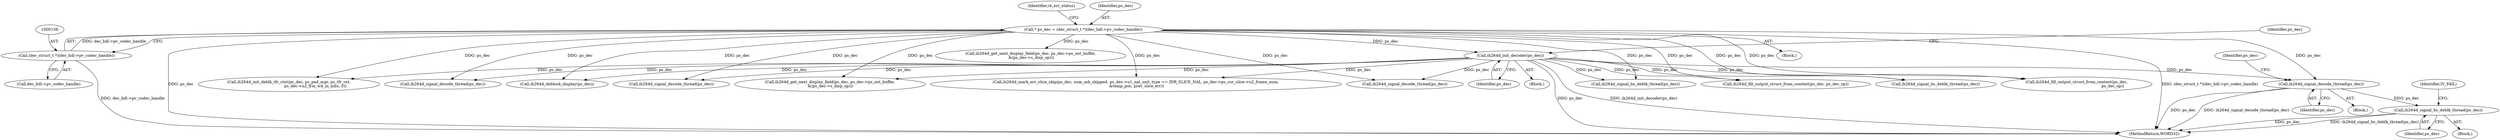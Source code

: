 digraph "0_Android_7554755536019e439433c515eeb44e701fb3bfb2@pointer" {
"1001193" [label="(Call,ih264d_signal_bs_deblk_thread(ps_dec))"];
"1001184" [label="(Call,ih264d_signal_decode_thread(ps_dec))"];
"1000896" [label="(Call,ih264d_init_decoder(ps_dec))"];
"1000153" [label="(Call,* ps_dec = (dec_struct_t *)(dec_hdl->pv_codec_handle))"];
"1000155" [label="(Call,(dec_struct_t *)(dec_hdl->pv_codec_handle))"];
"1001647" [label="(Call,ih264d_init_deblk_tfr_ctxt(ps_dec, ps_pad_mgr, ps_tfr_cxt,\n                                           ps_dec->u2_frm_wd_in_mbs, 0))"];
"1000157" [label="(Call,dec_hdl->pv_codec_handle)"];
"1001514" [label="(Call,ih264d_mark_err_slice_skip(ps_dec, num_mb_skipped, ps_dec->u1_nal_unit_type == IDR_SLICE_NAL, ps_dec->ps_cur_slice->u2_frame_num,\n &temp_poc, prev_slice_err))"];
"1000900" [label="(Identifier,ps_dec)"];
"1001845" [label="(Call,ih264d_deblock_display(ps_dec))"];
"1000897" [label="(Identifier,ps_dec)"];
"1000153" [label="(Call,* ps_dec = (dec_struct_t *)(dec_hdl->pv_codec_handle))"];
"1001192" [label="(Block,)"];
"1000895" [label="(Block,)"];
"1002129" [label="(MethodReturn,WORD32)"];
"1001981" [label="(Call,ih264d_get_next_display_field(ps_dec, ps_dec->ps_out_buffer,\n &(ps_dec->s_disp_op)))"];
"1001194" [label="(Identifier,ps_dec)"];
"1001150" [label="(Block,)"];
"1000713" [label="(Call,ih264d_get_next_display_field(ps_dec, ps_dec->ps_out_buffer,\n &(ps_dec->s_disp_op)))"];
"1001967" [label="(Call,ih264d_signal_bs_deblk_thread(ps_dec))"];
"1001185" [label="(Identifier,ps_dec)"];
"1000155" [label="(Call,(dec_struct_t *)(dec_hdl->pv_codec_handle))"];
"1001189" [label="(Identifier,ps_dec)"];
"1001193" [label="(Call,ih264d_signal_bs_deblk_thread(ps_dec))"];
"1000162" [label="(Identifier,i4_err_status)"];
"1001789" [label="(Call,ih264d_signal_bs_deblk_thread(ps_dec))"];
"1001196" [label="(Identifier,IV_FAIL)"];
"1001248" [label="(Call,ih264d_fill_output_struct_from_context(ps_dec,\n                                                           ps_dec_op))"];
"1001389" [label="(Call,ih264d_signal_decode_thread(ps_dec))"];
"1001184" [label="(Call,ih264d_signal_decode_thread(ps_dec))"];
"1000896" [label="(Call,ih264d_init_decoder(ps_dec))"];
"1000154" [label="(Identifier,ps_dec)"];
"1001558" [label="(Call,ih264d_signal_decode_thread(ps_dec))"];
"1001681" [label="(Call,ih264d_signal_decode_thread(ps_dec))"];
"1000151" [label="(Block,)"];
"1002009" [label="(Call,ih264d_fill_output_struct_from_context(ps_dec, ps_dec_op))"];
"1001193" -> "1001192"  [label="AST: "];
"1001193" -> "1001194"  [label="CFG: "];
"1001194" -> "1001193"  [label="AST: "];
"1001196" -> "1001193"  [label="CFG: "];
"1001193" -> "1002129"  [label="DDG: ps_dec"];
"1001193" -> "1002129"  [label="DDG: ih264d_signal_bs_deblk_thread(ps_dec)"];
"1001184" -> "1001193"  [label="DDG: ps_dec"];
"1001184" -> "1001150"  [label="AST: "];
"1001184" -> "1001185"  [label="CFG: "];
"1001185" -> "1001184"  [label="AST: "];
"1001189" -> "1001184"  [label="CFG: "];
"1001184" -> "1002129"  [label="DDG: ps_dec"];
"1001184" -> "1002129"  [label="DDG: ih264d_signal_decode_thread(ps_dec)"];
"1000896" -> "1001184"  [label="DDG: ps_dec"];
"1000153" -> "1001184"  [label="DDG: ps_dec"];
"1000896" -> "1000895"  [label="AST: "];
"1000896" -> "1000897"  [label="CFG: "];
"1000897" -> "1000896"  [label="AST: "];
"1000900" -> "1000896"  [label="CFG: "];
"1000896" -> "1002129"  [label="DDG: ps_dec"];
"1000896" -> "1002129"  [label="DDG: ih264d_init_decoder(ps_dec)"];
"1000153" -> "1000896"  [label="DDG: ps_dec"];
"1000896" -> "1001248"  [label="DDG: ps_dec"];
"1000896" -> "1001389"  [label="DDG: ps_dec"];
"1000896" -> "1001514"  [label="DDG: ps_dec"];
"1000896" -> "1001558"  [label="DDG: ps_dec"];
"1000896" -> "1001647"  [label="DDG: ps_dec"];
"1000896" -> "1001681"  [label="DDG: ps_dec"];
"1000896" -> "1001789"  [label="DDG: ps_dec"];
"1000896" -> "1001845"  [label="DDG: ps_dec"];
"1000896" -> "1001967"  [label="DDG: ps_dec"];
"1000896" -> "1001981"  [label="DDG: ps_dec"];
"1000896" -> "1002009"  [label="DDG: ps_dec"];
"1000153" -> "1000151"  [label="AST: "];
"1000153" -> "1000155"  [label="CFG: "];
"1000154" -> "1000153"  [label="AST: "];
"1000155" -> "1000153"  [label="AST: "];
"1000162" -> "1000153"  [label="CFG: "];
"1000153" -> "1002129"  [label="DDG: (dec_struct_t *)(dec_hdl->pv_codec_handle)"];
"1000153" -> "1002129"  [label="DDG: ps_dec"];
"1000155" -> "1000153"  [label="DDG: dec_hdl->pv_codec_handle"];
"1000153" -> "1000713"  [label="DDG: ps_dec"];
"1000153" -> "1001248"  [label="DDG: ps_dec"];
"1000153" -> "1001389"  [label="DDG: ps_dec"];
"1000153" -> "1001514"  [label="DDG: ps_dec"];
"1000153" -> "1001558"  [label="DDG: ps_dec"];
"1000153" -> "1001647"  [label="DDG: ps_dec"];
"1000153" -> "1001681"  [label="DDG: ps_dec"];
"1000153" -> "1001789"  [label="DDG: ps_dec"];
"1000153" -> "1001845"  [label="DDG: ps_dec"];
"1000153" -> "1001967"  [label="DDG: ps_dec"];
"1000153" -> "1001981"  [label="DDG: ps_dec"];
"1000153" -> "1002009"  [label="DDG: ps_dec"];
"1000155" -> "1000157"  [label="CFG: "];
"1000156" -> "1000155"  [label="AST: "];
"1000157" -> "1000155"  [label="AST: "];
"1000155" -> "1002129"  [label="DDG: dec_hdl->pv_codec_handle"];
}
